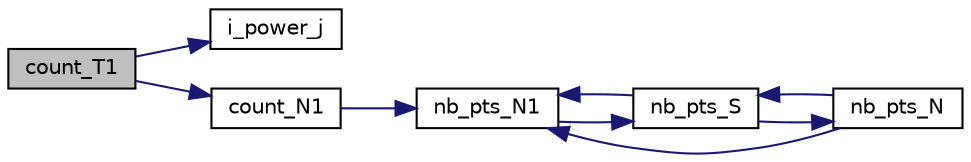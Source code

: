 digraph "count_T1"
{
  edge [fontname="Helvetica",fontsize="10",labelfontname="Helvetica",labelfontsize="10"];
  node [fontname="Helvetica",fontsize="10",shape=record];
  rankdir="LR";
  Node2543 [label="count_T1",height=0.2,width=0.4,color="black", fillcolor="grey75", style="filled", fontcolor="black"];
  Node2543 -> Node2544 [color="midnightblue",fontsize="10",style="solid",fontname="Helvetica"];
  Node2544 [label="i_power_j",height=0.2,width=0.4,color="black", fillcolor="white", style="filled",URL="$de/dc5/algebra__and__number__theory_8h.html#a39b321523e8957d701618bb5cac542b5"];
  Node2543 -> Node2545 [color="midnightblue",fontsize="10",style="solid",fontname="Helvetica"];
  Node2545 [label="count_N1",height=0.2,width=0.4,color="black", fillcolor="white", style="filled",URL="$db/da0/lib_2foundations_2geometry_2orthogonal__points_8_c.html#a879b579a4ddaffbc75b230e81e33dcf4"];
  Node2545 -> Node2546 [color="midnightblue",fontsize="10",style="solid",fontname="Helvetica"];
  Node2546 [label="nb_pts_N1",height=0.2,width=0.4,color="black", fillcolor="white", style="filled",URL="$db/da0/lib_2foundations_2geometry_2orthogonal__points_8_c.html#ae0f2e1c76523db67b4ec9629ccc35bc6"];
  Node2546 -> Node2547 [color="midnightblue",fontsize="10",style="solid",fontname="Helvetica"];
  Node2547 [label="nb_pts_S",height=0.2,width=0.4,color="black", fillcolor="white", style="filled",URL="$db/da0/lib_2foundations_2geometry_2orthogonal__points_8_c.html#a9bc3dec6e722644d182738102c3e04f3"];
  Node2547 -> Node2548 [color="midnightblue",fontsize="10",style="solid",fontname="Helvetica"];
  Node2548 [label="nb_pts_N",height=0.2,width=0.4,color="black", fillcolor="white", style="filled",URL="$db/da0/lib_2foundations_2geometry_2orthogonal__points_8_c.html#a93e16898c27b1d1c0a6405a7b0615ba6"];
  Node2548 -> Node2547 [color="midnightblue",fontsize="10",style="solid",fontname="Helvetica"];
  Node2548 -> Node2546 [color="midnightblue",fontsize="10",style="solid",fontname="Helvetica"];
  Node2547 -> Node2546 [color="midnightblue",fontsize="10",style="solid",fontname="Helvetica"];
}
